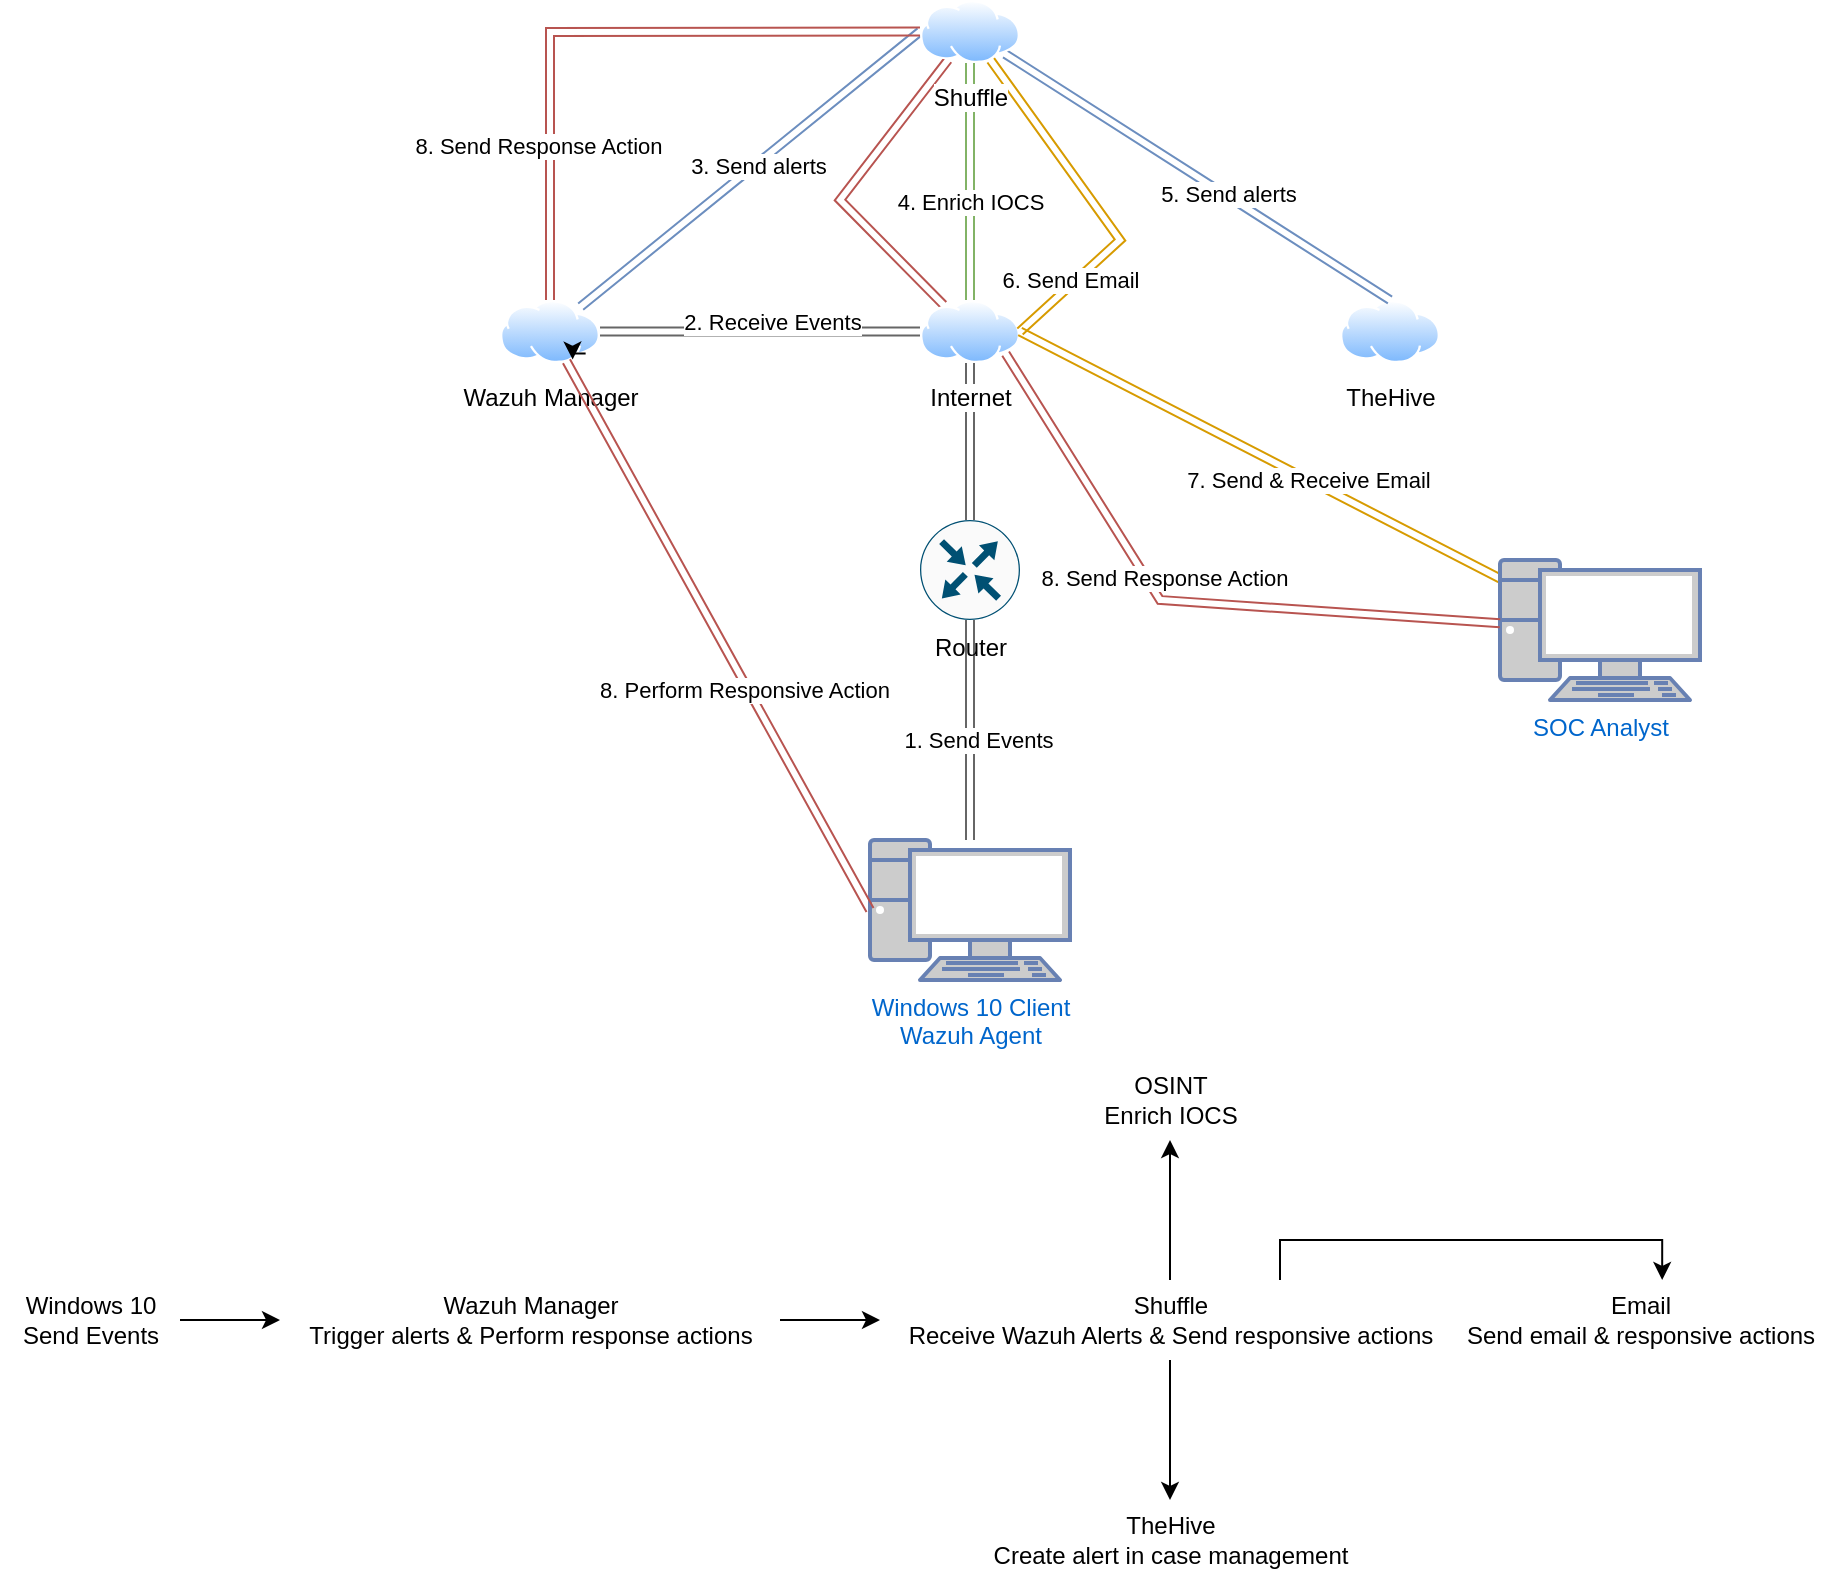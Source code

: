 <mxfile version="22.1.16" type="github">
  <diagram name="Page-1" id="cOr_iawBpQ-3oXzeAAVZ">
    <mxGraphModel dx="1839" dy="509" grid="1" gridSize="10" guides="1" tooltips="1" connect="1" arrows="1" fold="1" page="1" pageScale="1" pageWidth="850" pageHeight="1100" math="0" shadow="0">
      <root>
        <mxCell id="0" />
        <mxCell id="1" parent="0" />
        <mxCell id="FutX3gNtFFif_879X-g--9" value="" style="edgeStyle=orthogonalEdgeStyle;rounded=0;orthogonalLoop=1;jettySize=auto;html=1;shape=link;fillColor=#f5f5f5;gradientColor=#b3b3b3;strokeColor=#666666;" parent="1" source="FutX3gNtFFif_879X-g--1" target="FutX3gNtFFif_879X-g--2" edge="1">
          <mxGeometry relative="1" as="geometry" />
        </mxCell>
        <mxCell id="FutX3gNtFFif_879X-g--11" value="1. Send Events" style="edgeLabel;html=1;align=center;verticalAlign=middle;resizable=0;points=[];" parent="FutX3gNtFFif_879X-g--9" vertex="1" connectable="0">
          <mxGeometry x="0.109" y="-4" relative="1" as="geometry">
            <mxPoint y="11" as="offset" />
          </mxGeometry>
        </mxCell>
        <mxCell id="FutX3gNtFFif_879X-g--1" value="Windows 10 Client&lt;br&gt;Wazuh Agent" style="fontColor=#0066CC;verticalAlign=top;verticalLabelPosition=bottom;labelPosition=center;align=center;html=1;outlineConnect=0;fillColor=#CCCCCC;strokeColor=#6881B3;gradientColor=none;gradientDirection=north;strokeWidth=2;shape=mxgraph.networks.pc;" parent="1" vertex="1">
          <mxGeometry x="375" y="470" width="100" height="70" as="geometry" />
        </mxCell>
        <mxCell id="FutX3gNtFFif_879X-g--12" value="" style="edgeStyle=orthogonalEdgeStyle;rounded=0;orthogonalLoop=1;jettySize=auto;html=1;shape=link;fillColor=#f5f5f5;gradientColor=#b3b3b3;strokeColor=#666666;" parent="1" source="FutX3gNtFFif_879X-g--2" target="FutX3gNtFFif_879X-g--3" edge="1">
          <mxGeometry relative="1" as="geometry" />
        </mxCell>
        <mxCell id="FutX3gNtFFif_879X-g--2" value="Router" style="sketch=0;points=[[0.5,0,0],[1,0.5,0],[0.5,1,0],[0,0.5,0],[0.145,0.145,0],[0.856,0.145,0],[0.855,0.856,0],[0.145,0.855,0]];verticalLabelPosition=bottom;html=1;verticalAlign=top;aspect=fixed;align=center;pointerEvents=1;shape=mxgraph.cisco19.rect;prIcon=router;fillColor=#FAFAFA;strokeColor=#005073;" parent="1" vertex="1">
          <mxGeometry x="400" y="310" width="50" height="50" as="geometry" />
        </mxCell>
        <mxCell id="FutX3gNtFFif_879X-g--15" style="edgeStyle=orthogonalEdgeStyle;rounded=0;orthogonalLoop=1;jettySize=auto;html=1;entryX=1;entryY=0.5;entryDx=0;entryDy=0;shape=link;fillColor=#f5f5f5;gradientColor=#b3b3b3;strokeColor=#666666;" parent="1" source="FutX3gNtFFif_879X-g--3" target="FutX3gNtFFif_879X-g--4" edge="1">
          <mxGeometry relative="1" as="geometry" />
        </mxCell>
        <mxCell id="FutX3gNtFFif_879X-g--16" value="2. Receive Events" style="edgeLabel;html=1;align=center;verticalAlign=middle;resizable=0;points=[];" parent="FutX3gNtFFif_879X-g--15" vertex="1" connectable="0">
          <mxGeometry x="0.291" y="-5" relative="1" as="geometry">
            <mxPoint x="29" as="offset" />
          </mxGeometry>
        </mxCell>
        <mxCell id="FutX3gNtFFif_879X-g--33" style="rounded=0;orthogonalLoop=1;jettySize=auto;html=1;shape=link;fillColor=#f8cecc;gradientColor=#ea6b66;strokeColor=#b85450;" parent="1" source="FutX3gNtFFif_879X-g--3" target="FutX3gNtFFif_879X-g--6" edge="1">
          <mxGeometry relative="1" as="geometry">
            <Array as="points">
              <mxPoint x="360" y="150" />
            </Array>
          </mxGeometry>
        </mxCell>
        <mxCell id="FutX3gNtFFif_879X-g--3" value="Internet" style="image;aspect=fixed;perimeter=ellipsePerimeter;html=1;align=center;shadow=0;dashed=0;spacingTop=3;image=img/lib/active_directory/internet_cloud.svg;" parent="1" vertex="1">
          <mxGeometry x="400" y="200" width="50" height="31.5" as="geometry" />
        </mxCell>
        <mxCell id="FutX3gNtFFif_879X-g--17" style="rounded=0;orthogonalLoop=1;jettySize=auto;html=1;entryX=0;entryY=0.5;entryDx=0;entryDy=0;shape=link;fillColor=#dae8fc;gradientColor=#7ea6e0;strokeColor=#6c8ebf;" parent="1" source="FutX3gNtFFif_879X-g--4" target="FutX3gNtFFif_879X-g--6" edge="1">
          <mxGeometry relative="1" as="geometry" />
        </mxCell>
        <mxCell id="FutX3gNtFFif_879X-g--18" value="3. Send alerts" style="edgeLabel;html=1;align=center;verticalAlign=middle;resizable=0;points=[];" parent="FutX3gNtFFif_879X-g--17" vertex="1" connectable="0">
          <mxGeometry x="0.232" y="-2" relative="1" as="geometry">
            <mxPoint x="-17" y="13" as="offset" />
          </mxGeometry>
        </mxCell>
        <mxCell id="FutX3gNtFFif_879X-g--4" value="Wazuh Manager" style="image;aspect=fixed;perimeter=ellipsePerimeter;html=1;align=center;shadow=0;dashed=0;spacingTop=3;image=img/lib/active_directory/internet_cloud.svg;" parent="1" vertex="1">
          <mxGeometry x="190" y="200" width="50" height="31.5" as="geometry" />
        </mxCell>
        <mxCell id="FutX3gNtFFif_879X-g--5" value="TheHive" style="image;aspect=fixed;perimeter=ellipsePerimeter;html=1;align=center;shadow=0;dashed=0;spacingTop=3;image=img/lib/active_directory/internet_cloud.svg;" parent="1" vertex="1">
          <mxGeometry x="610" y="200" width="50" height="31.5" as="geometry" />
        </mxCell>
        <mxCell id="FutX3gNtFFif_879X-g--19" style="edgeStyle=orthogonalEdgeStyle;rounded=0;orthogonalLoop=1;jettySize=auto;html=1;shape=link;fillColor=#d5e8d4;gradientColor=#97d077;strokeColor=#82b366;" parent="1" source="FutX3gNtFFif_879X-g--6" target="FutX3gNtFFif_879X-g--3" edge="1">
          <mxGeometry relative="1" as="geometry" />
        </mxCell>
        <mxCell id="FutX3gNtFFif_879X-g--20" value="4. Enrich IOCS" style="edgeLabel;html=1;align=center;verticalAlign=middle;resizable=0;points=[];" parent="FutX3gNtFFif_879X-g--19" vertex="1" connectable="0">
          <mxGeometry x="0.156" relative="1" as="geometry">
            <mxPoint y="1" as="offset" />
          </mxGeometry>
        </mxCell>
        <mxCell id="FutX3gNtFFif_879X-g--21" style="rounded=0;orthogonalLoop=1;jettySize=auto;html=1;entryX=0.5;entryY=0;entryDx=0;entryDy=0;fillColor=#dae8fc;gradientColor=#7ea6e0;strokeColor=#6c8ebf;shape=link;" parent="1" source="FutX3gNtFFif_879X-g--6" target="FutX3gNtFFif_879X-g--5" edge="1">
          <mxGeometry relative="1" as="geometry" />
        </mxCell>
        <mxCell id="FutX3gNtFFif_879X-g--22" value="5. Send alerts" style="edgeLabel;html=1;align=center;verticalAlign=middle;resizable=0;points=[];" parent="FutX3gNtFFif_879X-g--21" vertex="1" connectable="0">
          <mxGeometry x="0.149" y="1" relative="1" as="geometry">
            <mxPoint as="offset" />
          </mxGeometry>
        </mxCell>
        <mxCell id="FutX3gNtFFif_879X-g--24" style="rounded=0;orthogonalLoop=1;jettySize=auto;html=1;entryX=1;entryY=0.5;entryDx=0;entryDy=0;fillColor=#ffcd28;gradientColor=#ffa500;strokeColor=#d79b00;shape=link;" parent="1" source="FutX3gNtFFif_879X-g--6" target="FutX3gNtFFif_879X-g--3" edge="1">
          <mxGeometry relative="1" as="geometry">
            <Array as="points">
              <mxPoint x="500" y="170" />
            </Array>
          </mxGeometry>
        </mxCell>
        <mxCell id="FutX3gNtFFif_879X-g--25" value="6. Send Email" style="edgeLabel;html=1;align=center;verticalAlign=middle;resizable=0;points=[];" parent="FutX3gNtFFif_879X-g--24" vertex="1" connectable="0">
          <mxGeometry x="0.599" y="-2" relative="1" as="geometry">
            <mxPoint as="offset" />
          </mxGeometry>
        </mxCell>
        <mxCell id="FutX3gNtFFif_879X-g--34" style="rounded=0;orthogonalLoop=1;jettySize=auto;html=1;entryX=0.5;entryY=0;entryDx=0;entryDy=0;shape=link;fillColor=#f8cecc;gradientColor=#ea6b66;strokeColor=#b85450;" parent="1" source="FutX3gNtFFif_879X-g--6" target="FutX3gNtFFif_879X-g--4" edge="1">
          <mxGeometry relative="1" as="geometry">
            <Array as="points">
              <mxPoint x="215" y="66" />
            </Array>
          </mxGeometry>
        </mxCell>
        <mxCell id="FutX3gNtFFif_879X-g--35" value="8. Send Response Action" style="edgeLabel;html=1;align=center;verticalAlign=middle;resizable=0;points=[];" parent="FutX3gNtFFif_879X-g--34" vertex="1" connectable="0">
          <mxGeometry x="-0.097" y="1" relative="1" as="geometry">
            <mxPoint x="-47" y="56" as="offset" />
          </mxGeometry>
        </mxCell>
        <mxCell id="FutX3gNtFFif_879X-g--6" value="Shuffle" style="image;aspect=fixed;perimeter=ellipsePerimeter;html=1;align=center;shadow=0;dashed=0;spacingTop=3;image=img/lib/active_directory/internet_cloud.svg;" parent="1" vertex="1">
          <mxGeometry x="400" y="50" width="50" height="31.5" as="geometry" />
        </mxCell>
        <mxCell id="FutX3gNtFFif_879X-g--26" style="rounded=0;orthogonalLoop=1;jettySize=auto;html=1;entryX=1;entryY=0.5;entryDx=0;entryDy=0;fillColor=#ffcd28;gradientColor=#ffa500;strokeColor=#d79b00;shape=link;" parent="1" source="FutX3gNtFFif_879X-g--7" target="FutX3gNtFFif_879X-g--3" edge="1">
          <mxGeometry relative="1" as="geometry" />
        </mxCell>
        <mxCell id="FutX3gNtFFif_879X-g--27" value="7. Send &amp;amp; Receive Email" style="edgeLabel;html=1;align=center;verticalAlign=middle;resizable=0;points=[];" parent="FutX3gNtFFif_879X-g--26" vertex="1" connectable="0">
          <mxGeometry x="-0.201" relative="1" as="geometry">
            <mxPoint as="offset" />
          </mxGeometry>
        </mxCell>
        <mxCell id="FutX3gNtFFif_879X-g--7" value="SOC Analyst" style="fontColor=#0066CC;verticalAlign=top;verticalLabelPosition=bottom;labelPosition=center;align=center;html=1;outlineConnect=0;fillColor=#CCCCCC;strokeColor=#6881B3;gradientColor=none;gradientDirection=north;strokeWidth=2;shape=mxgraph.networks.pc;" parent="1" vertex="1">
          <mxGeometry x="690" y="330" width="100" height="70" as="geometry" />
        </mxCell>
        <mxCell id="FutX3gNtFFif_879X-g--8" style="edgeStyle=orthogonalEdgeStyle;rounded=0;orthogonalLoop=1;jettySize=auto;html=1;exitX=1;exitY=1;exitDx=0;exitDy=0;entryX=0.75;entryY=1;entryDx=0;entryDy=0;" parent="1" source="FutX3gNtFFif_879X-g--4" target="FutX3gNtFFif_879X-g--4" edge="1">
          <mxGeometry relative="1" as="geometry" />
        </mxCell>
        <mxCell id="FutX3gNtFFif_879X-g--30" style="rounded=0;orthogonalLoop=1;jettySize=auto;html=1;entryX=1;entryY=1;entryDx=0;entryDy=0;shape=link;fillColor=#f8cecc;gradientColor=#ea6b66;strokeColor=#b85450;" parent="1" source="FutX3gNtFFif_879X-g--7" target="FutX3gNtFFif_879X-g--3" edge="1">
          <mxGeometry relative="1" as="geometry">
            <Array as="points">
              <mxPoint x="520" y="350" />
            </Array>
          </mxGeometry>
        </mxCell>
        <mxCell id="FutX3gNtFFif_879X-g--31" value="8. Send Response Action" style="edgeLabel;html=1;align=center;verticalAlign=middle;resizable=0;points=[];" parent="FutX3gNtFFif_879X-g--30" vertex="1" connectable="0">
          <mxGeometry x="0.447" y="-3" relative="1" as="geometry">
            <mxPoint x="30" y="40" as="offset" />
          </mxGeometry>
        </mxCell>
        <mxCell id="FutX3gNtFFif_879X-g--36" style="rounded=0;orthogonalLoop=1;jettySize=auto;html=1;entryX=0;entryY=0.5;entryDx=0;entryDy=0;entryPerimeter=0;fillColor=#f8cecc;gradientColor=#ea6b66;strokeColor=#b85450;shape=link;" parent="1" source="FutX3gNtFFif_879X-g--4" target="FutX3gNtFFif_879X-g--1" edge="1">
          <mxGeometry relative="1" as="geometry" />
        </mxCell>
        <mxCell id="FutX3gNtFFif_879X-g--37" value="8. Perform Responsive Action" style="edgeLabel;html=1;align=center;verticalAlign=middle;resizable=0;points=[];" parent="FutX3gNtFFif_879X-g--36" vertex="1" connectable="0">
          <mxGeometry x="0.192" y="-2" relative="1" as="geometry">
            <mxPoint as="offset" />
          </mxGeometry>
        </mxCell>
        <mxCell id="FutX3gNtFFif_879X-g--45" value="" style="edgeStyle=orthogonalEdgeStyle;rounded=0;orthogonalLoop=1;jettySize=auto;html=1;" parent="1" source="FutX3gNtFFif_879X-g--38" target="FutX3gNtFFif_879X-g--44" edge="1">
          <mxGeometry relative="1" as="geometry">
            <Array as="points">
              <mxPoint x="130" y="713" />
              <mxPoint x="130" y="713" />
            </Array>
          </mxGeometry>
        </mxCell>
        <mxCell id="FutX3gNtFFif_879X-g--38" value="Windows 10&lt;br&gt;Send Events" style="text;html=1;align=center;verticalAlign=middle;resizable=0;points=[];autosize=1;strokeColor=none;fillColor=none;" parent="1" vertex="1">
          <mxGeometry x="-60" y="690" width="90" height="40" as="geometry" />
        </mxCell>
        <mxCell id="FutX3gNtFFif_879X-g--47" value="" style="edgeStyle=orthogonalEdgeStyle;rounded=0;orthogonalLoop=1;jettySize=auto;html=1;" parent="1" source="FutX3gNtFFif_879X-g--44" target="FutX3gNtFFif_879X-g--46" edge="1">
          <mxGeometry relative="1" as="geometry" />
        </mxCell>
        <mxCell id="FutX3gNtFFif_879X-g--44" value="Wazuh Manager&lt;br&gt;Trigger alerts &amp;amp; Perform response actions" style="text;html=1;align=center;verticalAlign=middle;resizable=0;points=[];autosize=1;strokeColor=none;fillColor=none;" parent="1" vertex="1">
          <mxGeometry x="80" y="690" width="250" height="40" as="geometry" />
        </mxCell>
        <mxCell id="FutX3gNtFFif_879X-g--49" value="" style="edgeStyle=orthogonalEdgeStyle;rounded=0;orthogonalLoop=1;jettySize=auto;html=1;" parent="1" source="FutX3gNtFFif_879X-g--46" target="FutX3gNtFFif_879X-g--48" edge="1">
          <mxGeometry relative="1" as="geometry" />
        </mxCell>
        <mxCell id="FutX3gNtFFif_879X-g--51" value="" style="edgeStyle=orthogonalEdgeStyle;rounded=0;orthogonalLoop=1;jettySize=auto;html=1;" parent="1" source="FutX3gNtFFif_879X-g--46" target="FutX3gNtFFif_879X-g--50" edge="1">
          <mxGeometry relative="1" as="geometry" />
        </mxCell>
        <mxCell id="FutX3gNtFFif_879X-g--53" value="" style="edgeStyle=orthogonalEdgeStyle;rounded=0;orthogonalLoop=1;jettySize=auto;html=1;" parent="1" source="FutX3gNtFFif_879X-g--46" edge="1">
          <mxGeometry relative="1" as="geometry">
            <mxPoint x="580.0" y="690" as="sourcePoint" />
            <mxPoint x="771.09" y="690" as="targetPoint" />
            <Array as="points">
              <mxPoint x="580" y="670" />
              <mxPoint x="771" y="670" />
            </Array>
          </mxGeometry>
        </mxCell>
        <mxCell id="FutX3gNtFFif_879X-g--46" value="Shuffle&lt;br&gt;Receive Wazuh Alerts &amp;amp; Send responsive actions" style="text;html=1;align=center;verticalAlign=middle;resizable=0;points=[];autosize=1;strokeColor=none;fillColor=none;" parent="1" vertex="1">
          <mxGeometry x="380" y="690" width="290" height="40" as="geometry" />
        </mxCell>
        <mxCell id="FutX3gNtFFif_879X-g--48" value="OSINT&lt;br&gt;Enrich IOCS" style="text;html=1;align=center;verticalAlign=middle;resizable=0;points=[];autosize=1;strokeColor=none;fillColor=none;" parent="1" vertex="1">
          <mxGeometry x="480" y="580" width="90" height="40" as="geometry" />
        </mxCell>
        <mxCell id="FutX3gNtFFif_879X-g--50" value="TheHive&lt;br&gt;Create alert in case management" style="text;html=1;align=center;verticalAlign=middle;resizable=0;points=[];autosize=1;strokeColor=none;fillColor=none;" parent="1" vertex="1">
          <mxGeometry x="425" y="800" width="200" height="40" as="geometry" />
        </mxCell>
        <mxCell id="FutX3gNtFFif_879X-g--52" value="Email&lt;br&gt;Send email &amp;amp; responsive actions" style="text;html=1;align=center;verticalAlign=middle;resizable=0;points=[];autosize=1;strokeColor=none;fillColor=none;" parent="1" vertex="1">
          <mxGeometry x="660" y="690" width="200" height="40" as="geometry" />
        </mxCell>
      </root>
    </mxGraphModel>
  </diagram>
</mxfile>
